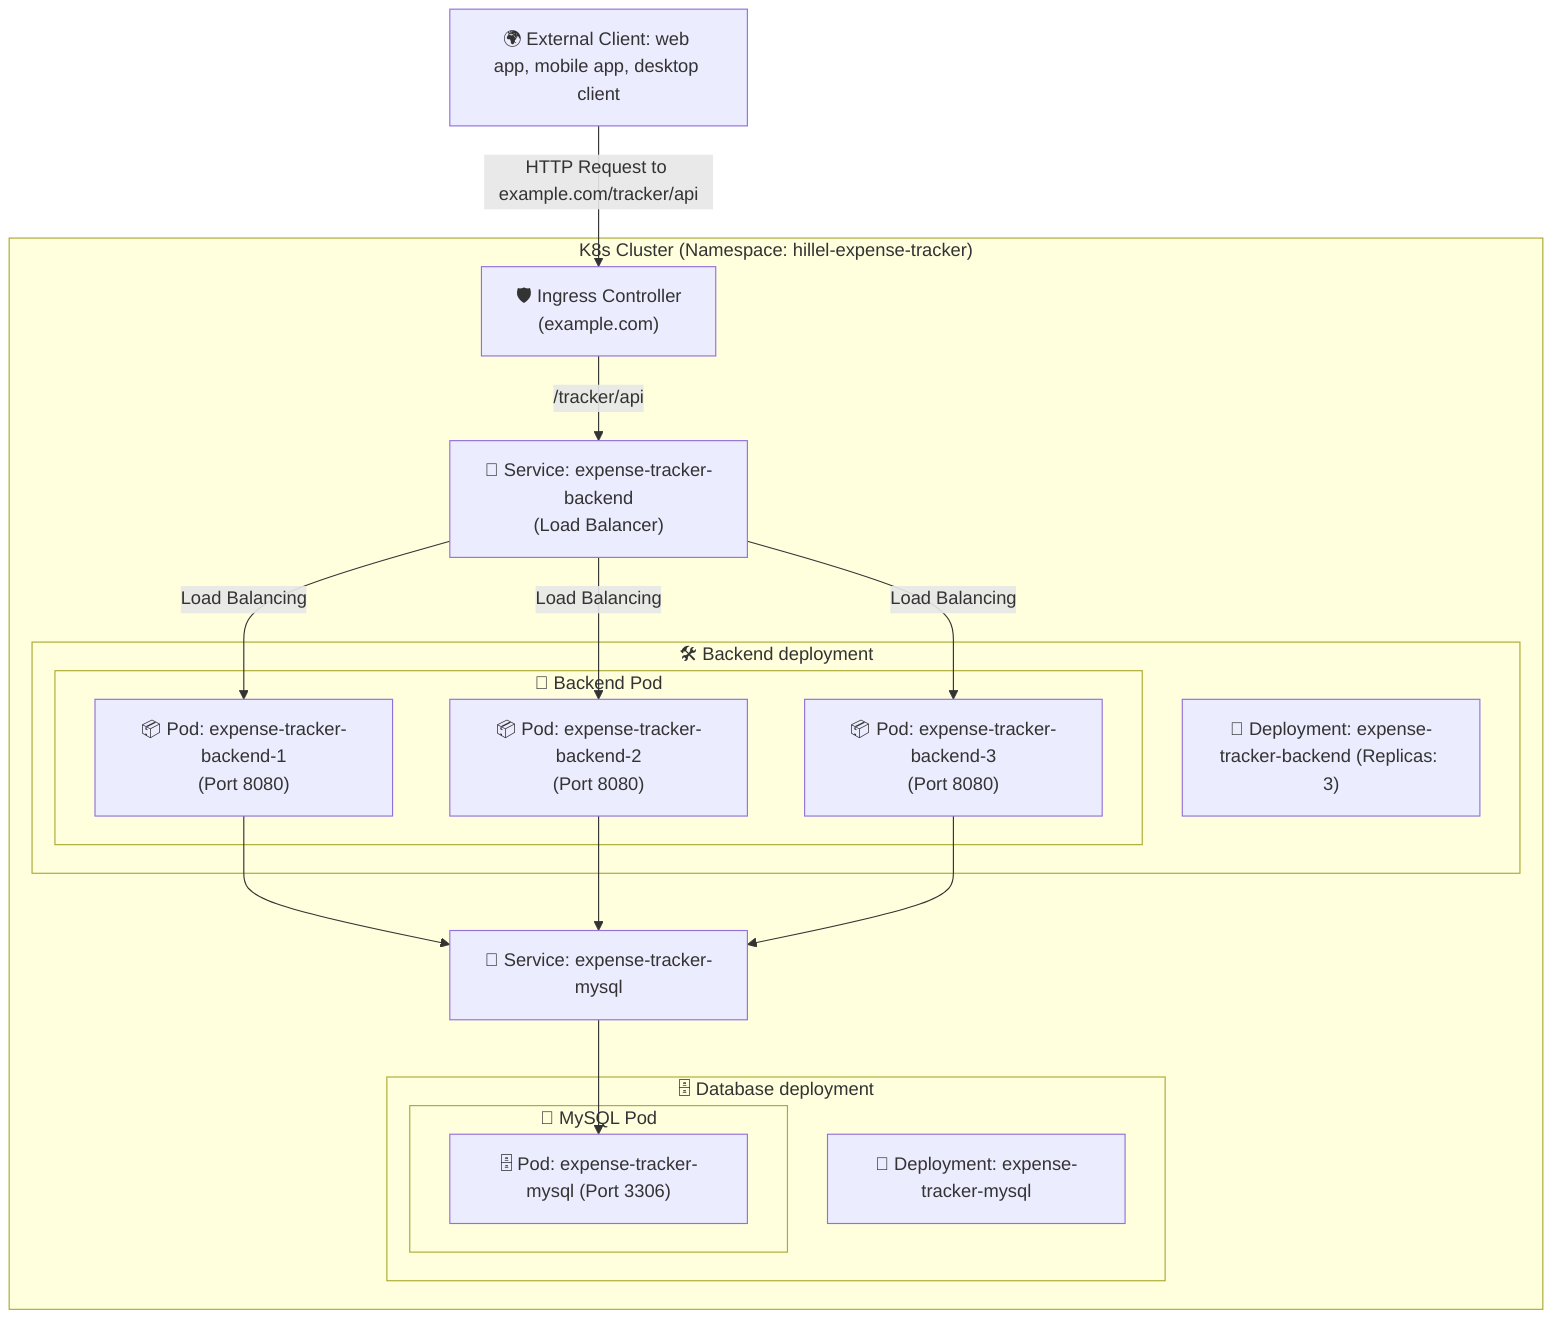 flowchart TD
subgraph subGraph0["🔄 Backend Pod"]
        BackendPod1["📦 Pod: expense-tracker-backend-1\n(Port 8080)"]
        BackendPod2["📦 Pod: expense-tracker-backend-2\n(Port 8080)"]
        BackendPod3["📦 Pod: expense-tracker-backend-3\n(Port 8080)"]
    end
    subgraph subGraph1["🛠️ Backend deployment"]
        BackendDeploy["🚀 Deployment: expense-tracker-backend (Replicas: 3)"]
        subGraph0
    end
    subgraph subGraph2["🔄 MySQL Pod"]
        MySQLPod["🗄️ Pod: expense-tracker-mysql (Port 3306)"]
    end
    subgraph subGraph3["🗄️ Database deployment"]
        MySQLDeploy["📀 Deployment: expense-tracker-mysql"]
        subGraph2
    end
    subgraph subGraph4[" K8s Cluster (Namespace: hillel-expense-tracker)"]
        Ingress
        BackendService["🔄 Service: expense-tracker-backend\n(Load Balancer)"]
        subGraph1
        MySQLService["🔄 Service: expense-tracker-mysql"]
        subGraph3
    end
    Client["🌍 External Client: web app, mobile app, desktop client"] -- "HTTP Request to example.com/tracker/api" --> Ingress["🛡️ Ingress Controller\n(example.com)"]
    Ingress -- /tracker/api --> BackendService
    BackendService -- Load Balancing --> BackendPod1 & BackendPod2 & BackendPod3
    BackendPod1 --> MySQLService
    BackendPod2 --> MySQLService
    BackendPod3 --> MySQLService
    MySQLService --> MySQLPod